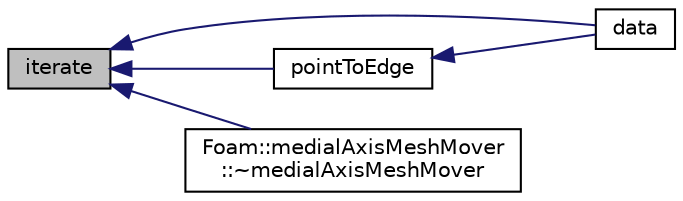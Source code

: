 digraph "iterate"
{
  bgcolor="transparent";
  edge [fontname="Helvetica",fontsize="10",labelfontname="Helvetica",labelfontsize="10"];
  node [fontname="Helvetica",fontsize="10",shape=record];
  rankdir="LR";
  Node306 [label="iterate",height=0.2,width=0.4,color="black", fillcolor="grey75", style="filled", fontcolor="black"];
  Node306 -> Node307 [dir="back",color="midnightblue",fontsize="10",style="solid",fontname="Helvetica"];
  Node307 [label="data",height=0.2,width=0.4,color="black",URL="$a25989.html#a3cb51c6d7125aa51349080ee9eeba567",tooltip="Additional data to be passed into container. "];
  Node306 -> Node308 [dir="back",color="midnightblue",fontsize="10",style="solid",fontname="Helvetica"];
  Node308 [label="pointToEdge",height=0.2,width=0.4,color="black",URL="$a25989.html#acbaf7281a81c23f999dabdebfc3b9b05",tooltip="Propagate from point to edge. Returns total number of edges. "];
  Node308 -> Node307 [dir="back",color="midnightblue",fontsize="10",style="solid",fontname="Helvetica"];
  Node306 -> Node309 [dir="back",color="midnightblue",fontsize="10",style="solid",fontname="Helvetica"];
  Node309 [label="Foam::medialAxisMeshMover\l::~medialAxisMeshMover",height=0.2,width=0.4,color="black",URL="$a25849.html#a03eb6ed57214533ca9c7282a850b1ea3"];
}
